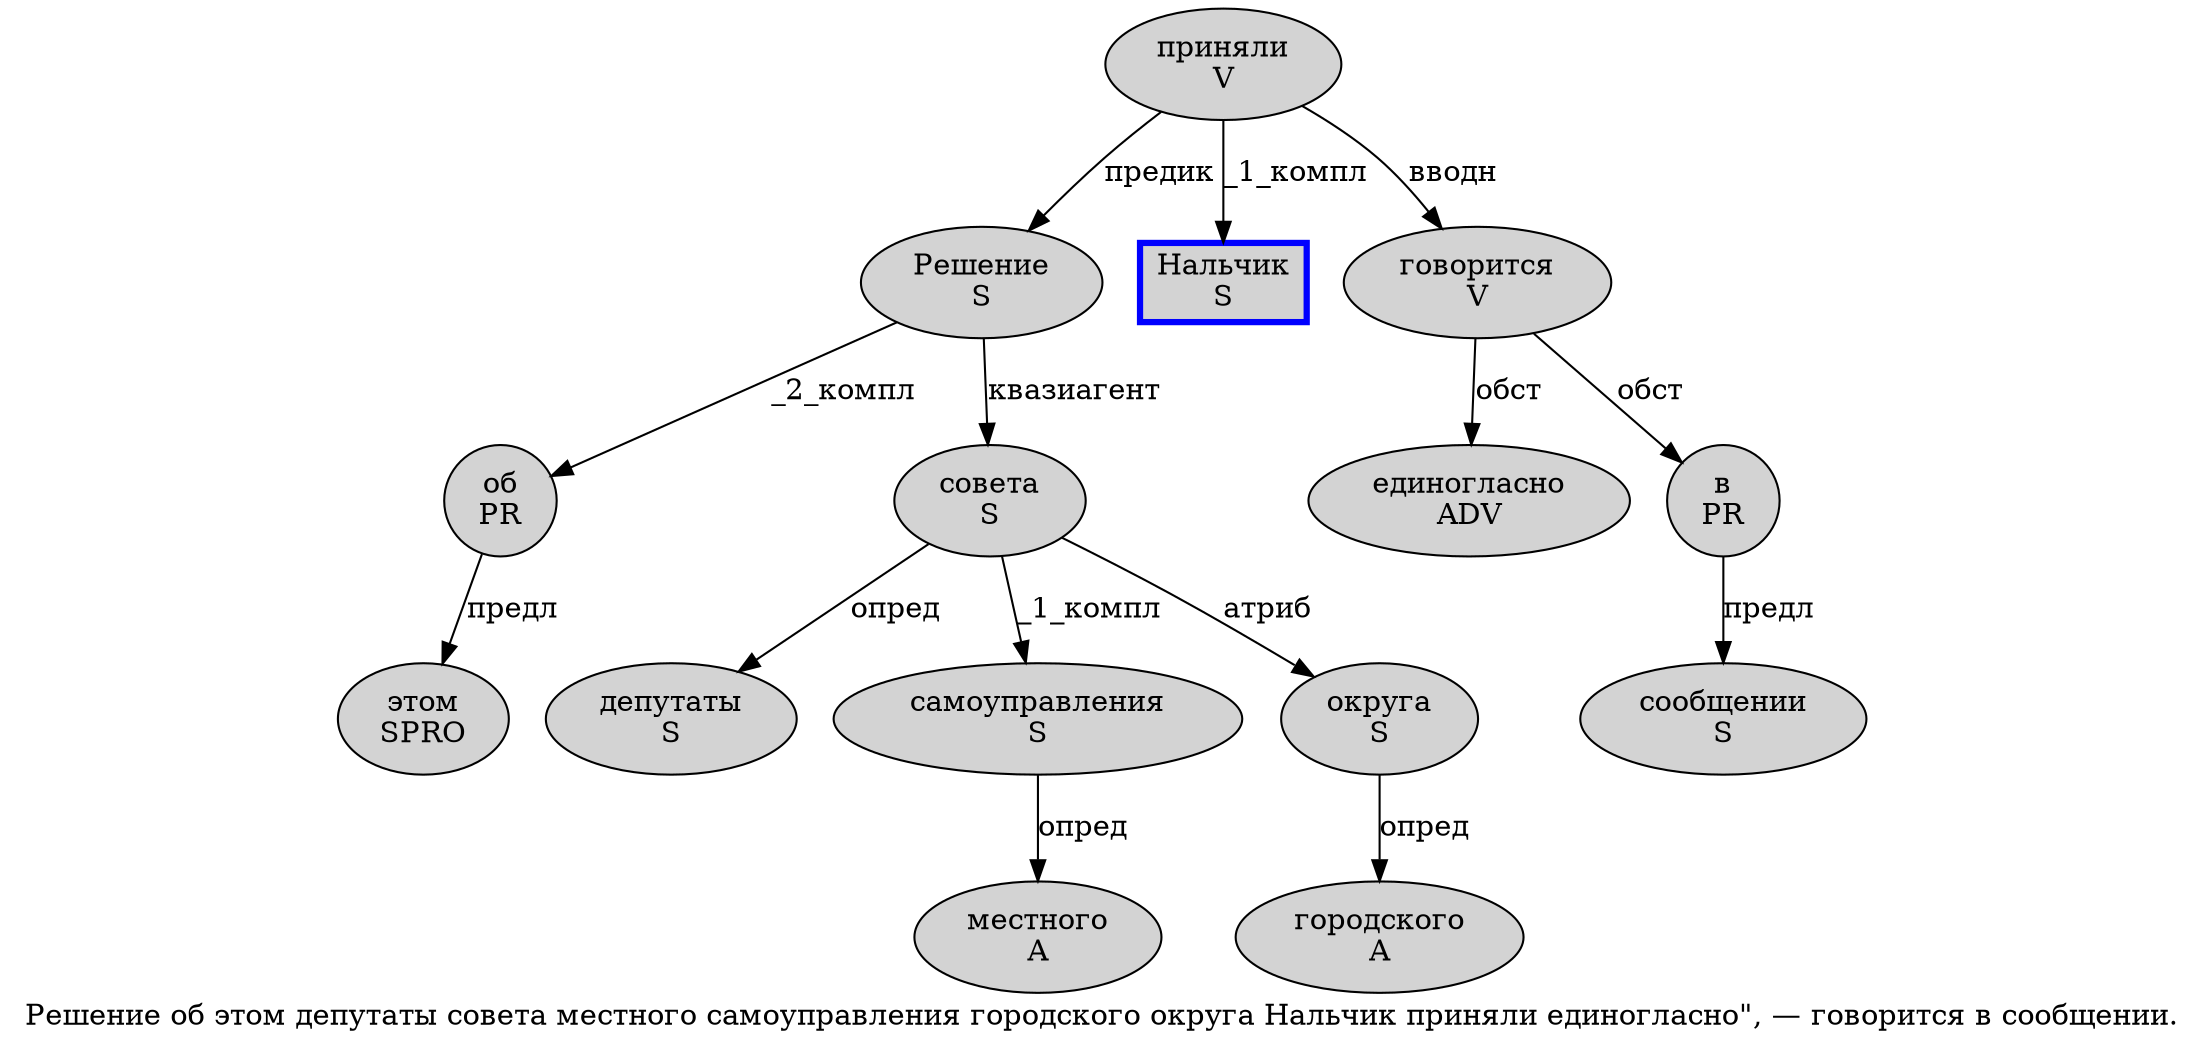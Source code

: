 digraph SENTENCE_1049 {
	graph [label="Решение об этом депутаты совета местного самоуправления городского округа Нальчик приняли единогласно\", — говорится в сообщении."]
	node [style=filled]
		0 [label="Решение
S" color="" fillcolor=lightgray penwidth=1 shape=ellipse]
		1 [label="об
PR" color="" fillcolor=lightgray penwidth=1 shape=ellipse]
		2 [label="этом
SPRO" color="" fillcolor=lightgray penwidth=1 shape=ellipse]
		3 [label="депутаты
S" color="" fillcolor=lightgray penwidth=1 shape=ellipse]
		4 [label="совета
S" color="" fillcolor=lightgray penwidth=1 shape=ellipse]
		5 [label="местного
A" color="" fillcolor=lightgray penwidth=1 shape=ellipse]
		6 [label="самоуправления
S" color="" fillcolor=lightgray penwidth=1 shape=ellipse]
		7 [label="городского
A" color="" fillcolor=lightgray penwidth=1 shape=ellipse]
		8 [label="округа
S" color="" fillcolor=lightgray penwidth=1 shape=ellipse]
		9 [label="Нальчик
S" color=blue fillcolor=lightgray penwidth=3 shape=box]
		10 [label="приняли
V" color="" fillcolor=lightgray penwidth=1 shape=ellipse]
		11 [label="единогласно
ADV" color="" fillcolor=lightgray penwidth=1 shape=ellipse]
		15 [label="говорится
V" color="" fillcolor=lightgray penwidth=1 shape=ellipse]
		16 [label="в
PR" color="" fillcolor=lightgray penwidth=1 shape=ellipse]
		17 [label="сообщении
S" color="" fillcolor=lightgray penwidth=1 shape=ellipse]
			0 -> 1 [label="_2_компл"]
			0 -> 4 [label="квазиагент"]
			16 -> 17 [label="предл"]
			15 -> 11 [label="обст"]
			15 -> 16 [label="обст"]
			10 -> 0 [label="предик"]
			10 -> 9 [label="_1_компл"]
			10 -> 15 [label="вводн"]
			1 -> 2 [label="предл"]
			6 -> 5 [label="опред"]
			4 -> 3 [label="опред"]
			4 -> 6 [label="_1_компл"]
			4 -> 8 [label="атриб"]
			8 -> 7 [label="опред"]
}